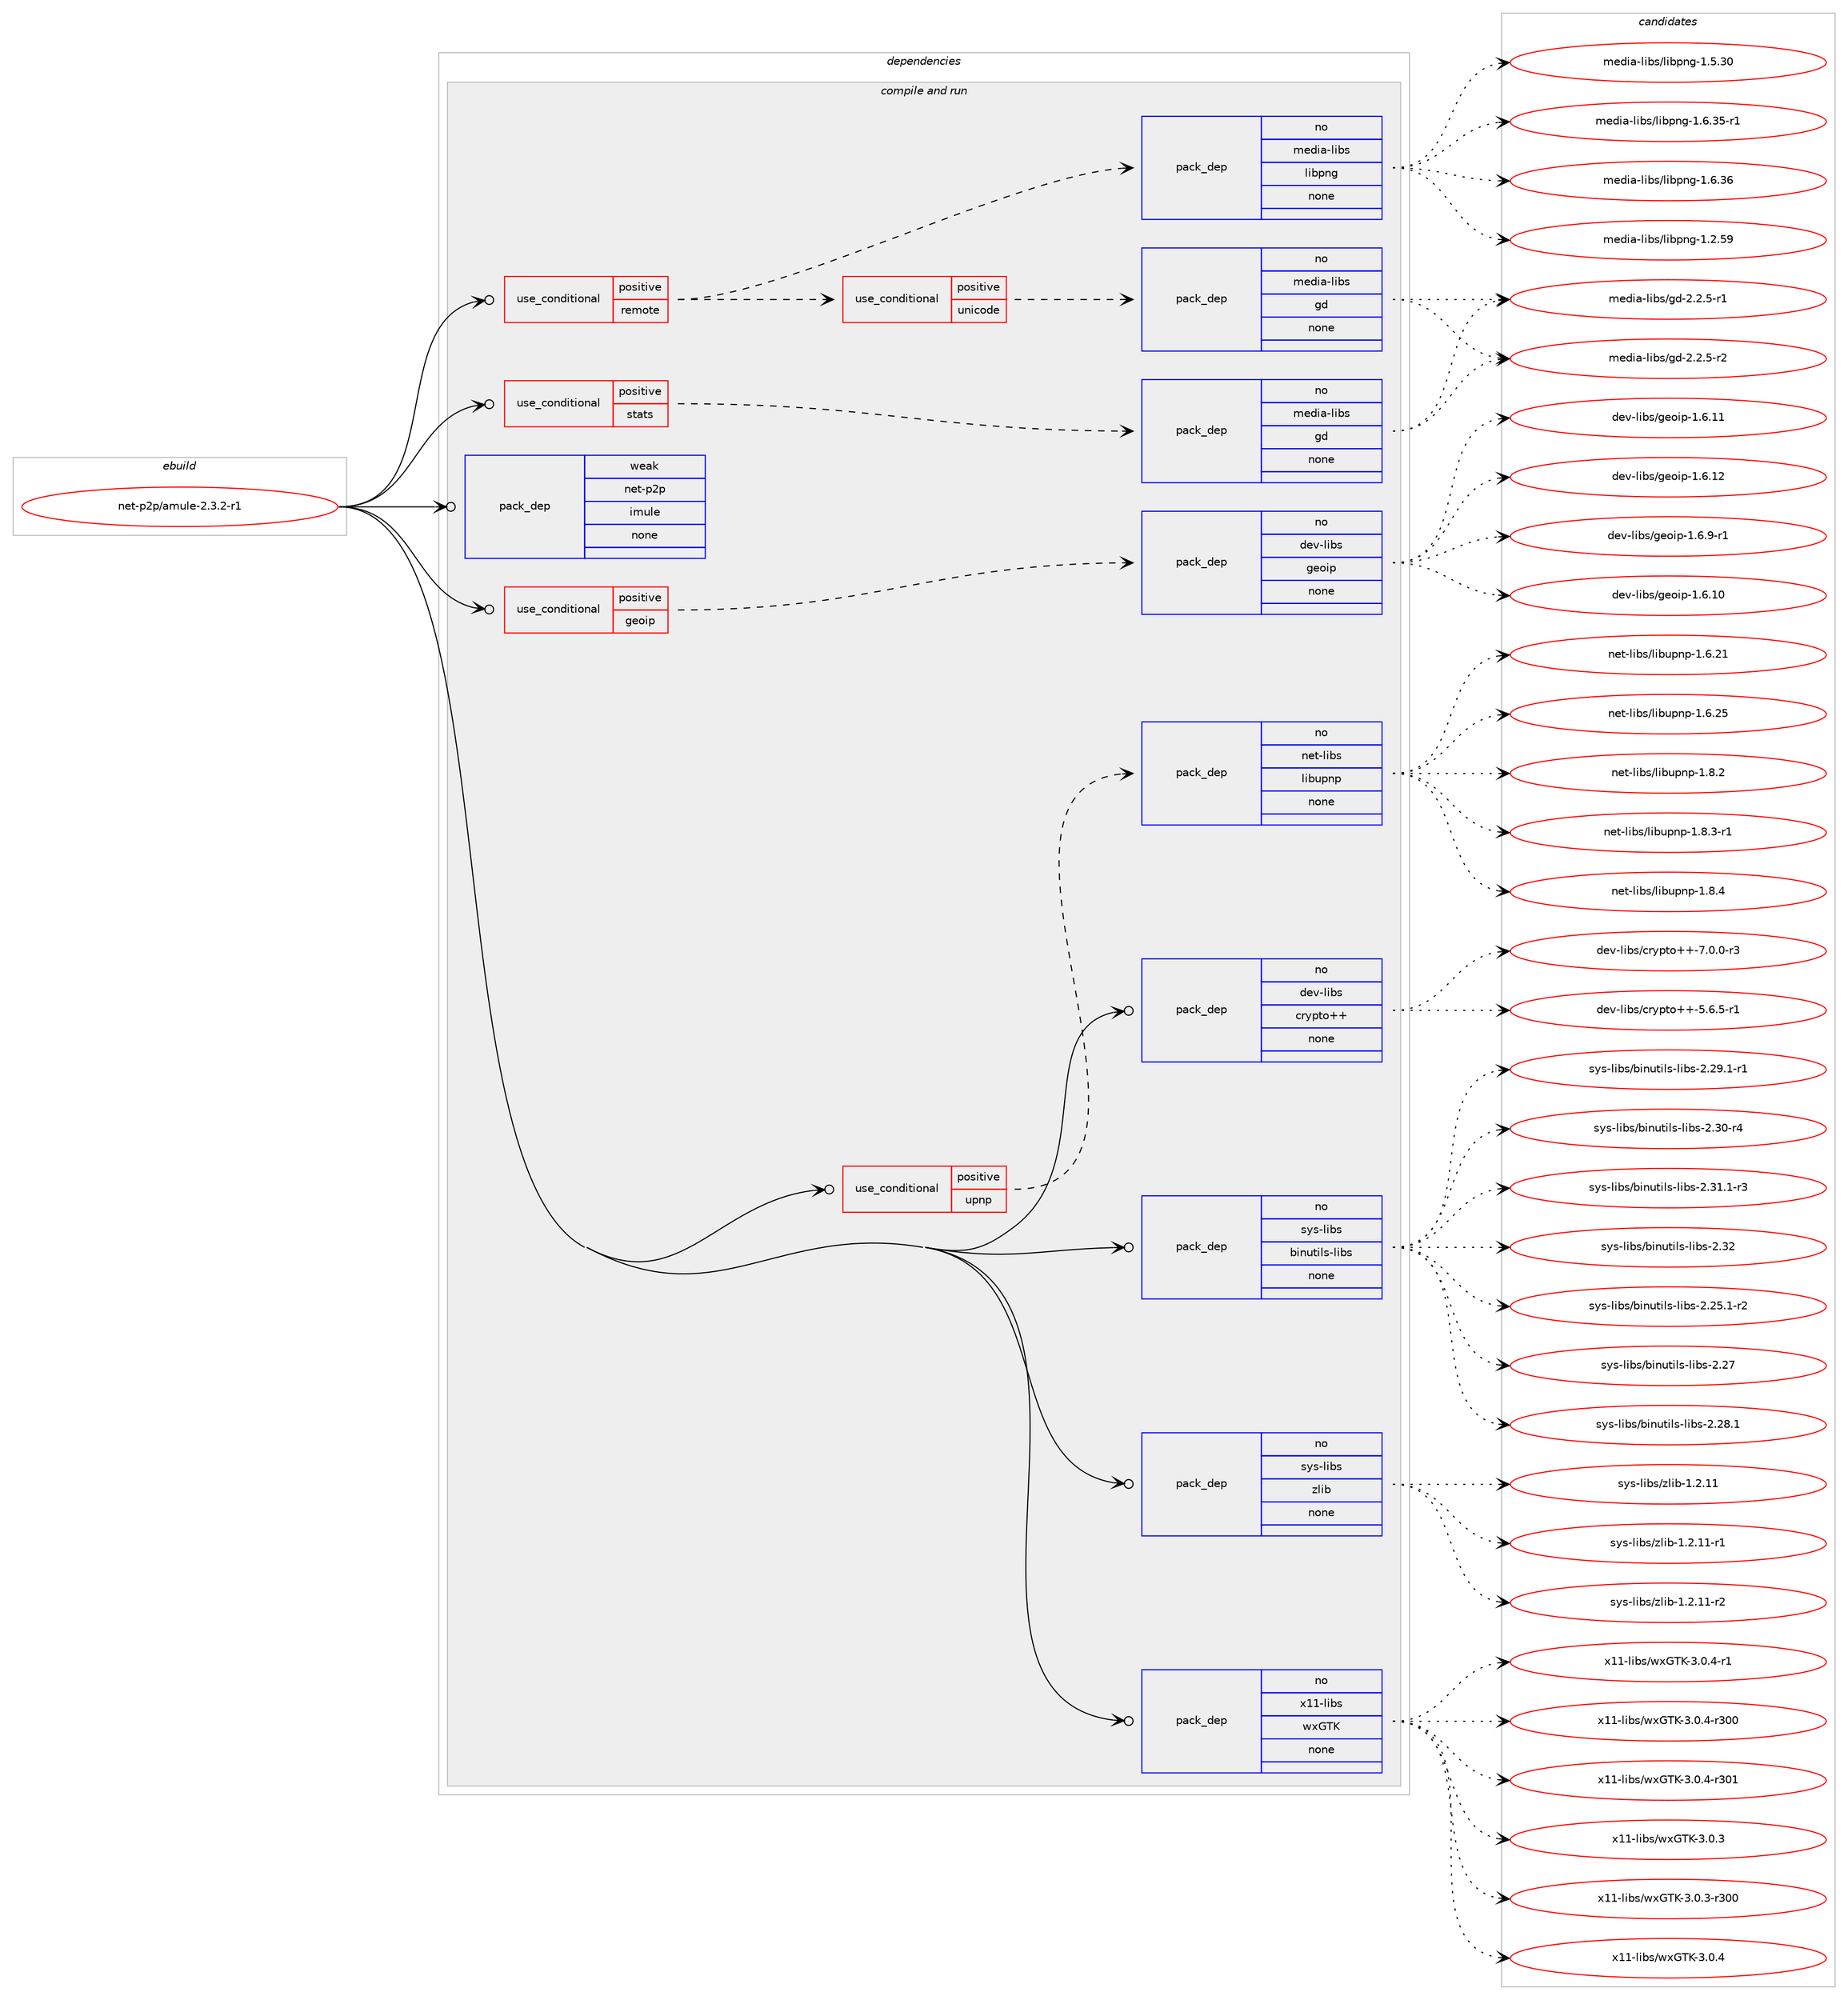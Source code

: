 digraph prolog {

# *************
# Graph options
# *************

newrank=true;
concentrate=true;
compound=true;
graph [rankdir=LR,fontname=Helvetica,fontsize=10,ranksep=1.5];#, ranksep=2.5, nodesep=0.2];
edge  [arrowhead=vee];
node  [fontname=Helvetica,fontsize=10];

# **********
# The ebuild
# **********

subgraph cluster_leftcol {
color=gray;
rank=same;
label=<<i>ebuild</i>>;
id [label="net-p2p/amule-2.3.2-r1", color=red, width=4, href="../net-p2p/amule-2.3.2-r1.svg"];
}

# ****************
# The dependencies
# ****************

subgraph cluster_midcol {
color=gray;
label=<<i>dependencies</i>>;
subgraph cluster_compile {
fillcolor="#eeeeee";
style=filled;
label=<<i>compile</i>>;
}
subgraph cluster_compileandrun {
fillcolor="#eeeeee";
style=filled;
label=<<i>compile and run</i>>;
subgraph cond449889 {
dependency1674978 [label=<<TABLE BORDER="0" CELLBORDER="1" CELLSPACING="0" CELLPADDING="4"><TR><TD ROWSPAN="3" CELLPADDING="10">use_conditional</TD></TR><TR><TD>positive</TD></TR><TR><TD>geoip</TD></TR></TABLE>>, shape=none, color=red];
subgraph pack1197725 {
dependency1674979 [label=<<TABLE BORDER="0" CELLBORDER="1" CELLSPACING="0" CELLPADDING="4" WIDTH="220"><TR><TD ROWSPAN="6" CELLPADDING="30">pack_dep</TD></TR><TR><TD WIDTH="110">no</TD></TR><TR><TD>dev-libs</TD></TR><TR><TD>geoip</TD></TR><TR><TD>none</TD></TR><TR><TD></TD></TR></TABLE>>, shape=none, color=blue];
}
dependency1674978:e -> dependency1674979:w [weight=20,style="dashed",arrowhead="vee"];
}
id:e -> dependency1674978:w [weight=20,style="solid",arrowhead="odotvee"];
subgraph cond449890 {
dependency1674980 [label=<<TABLE BORDER="0" CELLBORDER="1" CELLSPACING="0" CELLPADDING="4"><TR><TD ROWSPAN="3" CELLPADDING="10">use_conditional</TD></TR><TR><TD>positive</TD></TR><TR><TD>remote</TD></TR></TABLE>>, shape=none, color=red];
subgraph pack1197726 {
dependency1674981 [label=<<TABLE BORDER="0" CELLBORDER="1" CELLSPACING="0" CELLPADDING="4" WIDTH="220"><TR><TD ROWSPAN="6" CELLPADDING="30">pack_dep</TD></TR><TR><TD WIDTH="110">no</TD></TR><TR><TD>media-libs</TD></TR><TR><TD>libpng</TD></TR><TR><TD>none</TD></TR><TR><TD></TD></TR></TABLE>>, shape=none, color=blue];
}
dependency1674980:e -> dependency1674981:w [weight=20,style="dashed",arrowhead="vee"];
subgraph cond449891 {
dependency1674982 [label=<<TABLE BORDER="0" CELLBORDER="1" CELLSPACING="0" CELLPADDING="4"><TR><TD ROWSPAN="3" CELLPADDING="10">use_conditional</TD></TR><TR><TD>positive</TD></TR><TR><TD>unicode</TD></TR></TABLE>>, shape=none, color=red];
subgraph pack1197727 {
dependency1674983 [label=<<TABLE BORDER="0" CELLBORDER="1" CELLSPACING="0" CELLPADDING="4" WIDTH="220"><TR><TD ROWSPAN="6" CELLPADDING="30">pack_dep</TD></TR><TR><TD WIDTH="110">no</TD></TR><TR><TD>media-libs</TD></TR><TR><TD>gd</TD></TR><TR><TD>none</TD></TR><TR><TD></TD></TR></TABLE>>, shape=none, color=blue];
}
dependency1674982:e -> dependency1674983:w [weight=20,style="dashed",arrowhead="vee"];
}
dependency1674980:e -> dependency1674982:w [weight=20,style="dashed",arrowhead="vee"];
}
id:e -> dependency1674980:w [weight=20,style="solid",arrowhead="odotvee"];
subgraph cond449892 {
dependency1674984 [label=<<TABLE BORDER="0" CELLBORDER="1" CELLSPACING="0" CELLPADDING="4"><TR><TD ROWSPAN="3" CELLPADDING="10">use_conditional</TD></TR><TR><TD>positive</TD></TR><TR><TD>stats</TD></TR></TABLE>>, shape=none, color=red];
subgraph pack1197728 {
dependency1674985 [label=<<TABLE BORDER="0" CELLBORDER="1" CELLSPACING="0" CELLPADDING="4" WIDTH="220"><TR><TD ROWSPAN="6" CELLPADDING="30">pack_dep</TD></TR><TR><TD WIDTH="110">no</TD></TR><TR><TD>media-libs</TD></TR><TR><TD>gd</TD></TR><TR><TD>none</TD></TR><TR><TD></TD></TR></TABLE>>, shape=none, color=blue];
}
dependency1674984:e -> dependency1674985:w [weight=20,style="dashed",arrowhead="vee"];
}
id:e -> dependency1674984:w [weight=20,style="solid",arrowhead="odotvee"];
subgraph cond449893 {
dependency1674986 [label=<<TABLE BORDER="0" CELLBORDER="1" CELLSPACING="0" CELLPADDING="4"><TR><TD ROWSPAN="3" CELLPADDING="10">use_conditional</TD></TR><TR><TD>positive</TD></TR><TR><TD>upnp</TD></TR></TABLE>>, shape=none, color=red];
subgraph pack1197729 {
dependency1674987 [label=<<TABLE BORDER="0" CELLBORDER="1" CELLSPACING="0" CELLPADDING="4" WIDTH="220"><TR><TD ROWSPAN="6" CELLPADDING="30">pack_dep</TD></TR><TR><TD WIDTH="110">no</TD></TR><TR><TD>net-libs</TD></TR><TR><TD>libupnp</TD></TR><TR><TD>none</TD></TR><TR><TD></TD></TR></TABLE>>, shape=none, color=blue];
}
dependency1674986:e -> dependency1674987:w [weight=20,style="dashed",arrowhead="vee"];
}
id:e -> dependency1674986:w [weight=20,style="solid",arrowhead="odotvee"];
subgraph pack1197730 {
dependency1674988 [label=<<TABLE BORDER="0" CELLBORDER="1" CELLSPACING="0" CELLPADDING="4" WIDTH="220"><TR><TD ROWSPAN="6" CELLPADDING="30">pack_dep</TD></TR><TR><TD WIDTH="110">no</TD></TR><TR><TD>dev-libs</TD></TR><TR><TD>crypto++</TD></TR><TR><TD>none</TD></TR><TR><TD></TD></TR></TABLE>>, shape=none, color=blue];
}
id:e -> dependency1674988:w [weight=20,style="solid",arrowhead="odotvee"];
subgraph pack1197731 {
dependency1674989 [label=<<TABLE BORDER="0" CELLBORDER="1" CELLSPACING="0" CELLPADDING="4" WIDTH="220"><TR><TD ROWSPAN="6" CELLPADDING="30">pack_dep</TD></TR><TR><TD WIDTH="110">no</TD></TR><TR><TD>sys-libs</TD></TR><TR><TD>binutils-libs</TD></TR><TR><TD>none</TD></TR><TR><TD></TD></TR></TABLE>>, shape=none, color=blue];
}
id:e -> dependency1674989:w [weight=20,style="solid",arrowhead="odotvee"];
subgraph pack1197732 {
dependency1674990 [label=<<TABLE BORDER="0" CELLBORDER="1" CELLSPACING="0" CELLPADDING="4" WIDTH="220"><TR><TD ROWSPAN="6" CELLPADDING="30">pack_dep</TD></TR><TR><TD WIDTH="110">no</TD></TR><TR><TD>sys-libs</TD></TR><TR><TD>zlib</TD></TR><TR><TD>none</TD></TR><TR><TD></TD></TR></TABLE>>, shape=none, color=blue];
}
id:e -> dependency1674990:w [weight=20,style="solid",arrowhead="odotvee"];
subgraph pack1197733 {
dependency1674991 [label=<<TABLE BORDER="0" CELLBORDER="1" CELLSPACING="0" CELLPADDING="4" WIDTH="220"><TR><TD ROWSPAN="6" CELLPADDING="30">pack_dep</TD></TR><TR><TD WIDTH="110">no</TD></TR><TR><TD>x11-libs</TD></TR><TR><TD>wxGTK</TD></TR><TR><TD>none</TD></TR><TR><TD></TD></TR></TABLE>>, shape=none, color=blue];
}
id:e -> dependency1674991:w [weight=20,style="solid",arrowhead="odotvee"];
subgraph pack1197734 {
dependency1674992 [label=<<TABLE BORDER="0" CELLBORDER="1" CELLSPACING="0" CELLPADDING="4" WIDTH="220"><TR><TD ROWSPAN="6" CELLPADDING="30">pack_dep</TD></TR><TR><TD WIDTH="110">weak</TD></TR><TR><TD>net-p2p</TD></TR><TR><TD>imule</TD></TR><TR><TD>none</TD></TR><TR><TD></TD></TR></TABLE>>, shape=none, color=blue];
}
id:e -> dependency1674992:w [weight=20,style="solid",arrowhead="odotvee"];
}
subgraph cluster_run {
fillcolor="#eeeeee";
style=filled;
label=<<i>run</i>>;
}
}

# **************
# The candidates
# **************

subgraph cluster_choices {
rank=same;
color=gray;
label=<<i>candidates</i>>;

subgraph choice1197725 {
color=black;
nodesep=1;
choice10010111845108105981154710310111110511245494654464948 [label="dev-libs/geoip-1.6.10", color=red, width=4,href="../dev-libs/geoip-1.6.10.svg"];
choice10010111845108105981154710310111110511245494654464949 [label="dev-libs/geoip-1.6.11", color=red, width=4,href="../dev-libs/geoip-1.6.11.svg"];
choice10010111845108105981154710310111110511245494654464950 [label="dev-libs/geoip-1.6.12", color=red, width=4,href="../dev-libs/geoip-1.6.12.svg"];
choice1001011184510810598115471031011111051124549465446574511449 [label="dev-libs/geoip-1.6.9-r1", color=red, width=4,href="../dev-libs/geoip-1.6.9-r1.svg"];
dependency1674979:e -> choice10010111845108105981154710310111110511245494654464948:w [style=dotted,weight="100"];
dependency1674979:e -> choice10010111845108105981154710310111110511245494654464949:w [style=dotted,weight="100"];
dependency1674979:e -> choice10010111845108105981154710310111110511245494654464950:w [style=dotted,weight="100"];
dependency1674979:e -> choice1001011184510810598115471031011111051124549465446574511449:w [style=dotted,weight="100"];
}
subgraph choice1197726 {
color=black;
nodesep=1;
choice109101100105974510810598115471081059811211010345494650465357 [label="media-libs/libpng-1.2.59", color=red, width=4,href="../media-libs/libpng-1.2.59.svg"];
choice109101100105974510810598115471081059811211010345494653465148 [label="media-libs/libpng-1.5.30", color=red, width=4,href="../media-libs/libpng-1.5.30.svg"];
choice1091011001059745108105981154710810598112110103454946544651534511449 [label="media-libs/libpng-1.6.35-r1", color=red, width=4,href="../media-libs/libpng-1.6.35-r1.svg"];
choice109101100105974510810598115471081059811211010345494654465154 [label="media-libs/libpng-1.6.36", color=red, width=4,href="../media-libs/libpng-1.6.36.svg"];
dependency1674981:e -> choice109101100105974510810598115471081059811211010345494650465357:w [style=dotted,weight="100"];
dependency1674981:e -> choice109101100105974510810598115471081059811211010345494653465148:w [style=dotted,weight="100"];
dependency1674981:e -> choice1091011001059745108105981154710810598112110103454946544651534511449:w [style=dotted,weight="100"];
dependency1674981:e -> choice109101100105974510810598115471081059811211010345494654465154:w [style=dotted,weight="100"];
}
subgraph choice1197727 {
color=black;
nodesep=1;
choice109101100105974510810598115471031004550465046534511449 [label="media-libs/gd-2.2.5-r1", color=red, width=4,href="../media-libs/gd-2.2.5-r1.svg"];
choice109101100105974510810598115471031004550465046534511450 [label="media-libs/gd-2.2.5-r2", color=red, width=4,href="../media-libs/gd-2.2.5-r2.svg"];
dependency1674983:e -> choice109101100105974510810598115471031004550465046534511449:w [style=dotted,weight="100"];
dependency1674983:e -> choice109101100105974510810598115471031004550465046534511450:w [style=dotted,weight="100"];
}
subgraph choice1197728 {
color=black;
nodesep=1;
choice109101100105974510810598115471031004550465046534511449 [label="media-libs/gd-2.2.5-r1", color=red, width=4,href="../media-libs/gd-2.2.5-r1.svg"];
choice109101100105974510810598115471031004550465046534511450 [label="media-libs/gd-2.2.5-r2", color=red, width=4,href="../media-libs/gd-2.2.5-r2.svg"];
dependency1674985:e -> choice109101100105974510810598115471031004550465046534511449:w [style=dotted,weight="100"];
dependency1674985:e -> choice109101100105974510810598115471031004550465046534511450:w [style=dotted,weight="100"];
}
subgraph choice1197729 {
color=black;
nodesep=1;
choice1101011164510810598115471081059811711211011245494654465049 [label="net-libs/libupnp-1.6.21", color=red, width=4,href="../net-libs/libupnp-1.6.21.svg"];
choice1101011164510810598115471081059811711211011245494654465053 [label="net-libs/libupnp-1.6.25", color=red, width=4,href="../net-libs/libupnp-1.6.25.svg"];
choice11010111645108105981154710810598117112110112454946564650 [label="net-libs/libupnp-1.8.2", color=red, width=4,href="../net-libs/libupnp-1.8.2.svg"];
choice110101116451081059811547108105981171121101124549465646514511449 [label="net-libs/libupnp-1.8.3-r1", color=red, width=4,href="../net-libs/libupnp-1.8.3-r1.svg"];
choice11010111645108105981154710810598117112110112454946564652 [label="net-libs/libupnp-1.8.4", color=red, width=4,href="../net-libs/libupnp-1.8.4.svg"];
dependency1674987:e -> choice1101011164510810598115471081059811711211011245494654465049:w [style=dotted,weight="100"];
dependency1674987:e -> choice1101011164510810598115471081059811711211011245494654465053:w [style=dotted,weight="100"];
dependency1674987:e -> choice11010111645108105981154710810598117112110112454946564650:w [style=dotted,weight="100"];
dependency1674987:e -> choice110101116451081059811547108105981171121101124549465646514511449:w [style=dotted,weight="100"];
dependency1674987:e -> choice11010111645108105981154710810598117112110112454946564652:w [style=dotted,weight="100"];
}
subgraph choice1197730 {
color=black;
nodesep=1;
choice1001011184510810598115479911412111211611143434553465446534511449 [label="dev-libs/crypto++-5.6.5-r1", color=red, width=4,href="../dev-libs/crypto++-5.6.5-r1.svg"];
choice1001011184510810598115479911412111211611143434555464846484511451 [label="dev-libs/crypto++-7.0.0-r3", color=red, width=4,href="../dev-libs/crypto++-7.0.0-r3.svg"];
dependency1674988:e -> choice1001011184510810598115479911412111211611143434553465446534511449:w [style=dotted,weight="100"];
dependency1674988:e -> choice1001011184510810598115479911412111211611143434555464846484511451:w [style=dotted,weight="100"];
}
subgraph choice1197731 {
color=black;
nodesep=1;
choice115121115451081059811547981051101171161051081154510810598115455046505346494511450 [label="sys-libs/binutils-libs-2.25.1-r2", color=red, width=4,href="../sys-libs/binutils-libs-2.25.1-r2.svg"];
choice1151211154510810598115479810511011711610510811545108105981154550465055 [label="sys-libs/binutils-libs-2.27", color=red, width=4,href="../sys-libs/binutils-libs-2.27.svg"];
choice11512111545108105981154798105110117116105108115451081059811545504650564649 [label="sys-libs/binutils-libs-2.28.1", color=red, width=4,href="../sys-libs/binutils-libs-2.28.1.svg"];
choice115121115451081059811547981051101171161051081154510810598115455046505746494511449 [label="sys-libs/binutils-libs-2.29.1-r1", color=red, width=4,href="../sys-libs/binutils-libs-2.29.1-r1.svg"];
choice11512111545108105981154798105110117116105108115451081059811545504651484511452 [label="sys-libs/binutils-libs-2.30-r4", color=red, width=4,href="../sys-libs/binutils-libs-2.30-r4.svg"];
choice115121115451081059811547981051101171161051081154510810598115455046514946494511451 [label="sys-libs/binutils-libs-2.31.1-r3", color=red, width=4,href="../sys-libs/binutils-libs-2.31.1-r3.svg"];
choice1151211154510810598115479810511011711610510811545108105981154550465150 [label="sys-libs/binutils-libs-2.32", color=red, width=4,href="../sys-libs/binutils-libs-2.32.svg"];
dependency1674989:e -> choice115121115451081059811547981051101171161051081154510810598115455046505346494511450:w [style=dotted,weight="100"];
dependency1674989:e -> choice1151211154510810598115479810511011711610510811545108105981154550465055:w [style=dotted,weight="100"];
dependency1674989:e -> choice11512111545108105981154798105110117116105108115451081059811545504650564649:w [style=dotted,weight="100"];
dependency1674989:e -> choice115121115451081059811547981051101171161051081154510810598115455046505746494511449:w [style=dotted,weight="100"];
dependency1674989:e -> choice11512111545108105981154798105110117116105108115451081059811545504651484511452:w [style=dotted,weight="100"];
dependency1674989:e -> choice115121115451081059811547981051101171161051081154510810598115455046514946494511451:w [style=dotted,weight="100"];
dependency1674989:e -> choice1151211154510810598115479810511011711610510811545108105981154550465150:w [style=dotted,weight="100"];
}
subgraph choice1197732 {
color=black;
nodesep=1;
choice1151211154510810598115471221081059845494650464949 [label="sys-libs/zlib-1.2.11", color=red, width=4,href="../sys-libs/zlib-1.2.11.svg"];
choice11512111545108105981154712210810598454946504649494511449 [label="sys-libs/zlib-1.2.11-r1", color=red, width=4,href="../sys-libs/zlib-1.2.11-r1.svg"];
choice11512111545108105981154712210810598454946504649494511450 [label="sys-libs/zlib-1.2.11-r2", color=red, width=4,href="../sys-libs/zlib-1.2.11-r2.svg"];
dependency1674990:e -> choice1151211154510810598115471221081059845494650464949:w [style=dotted,weight="100"];
dependency1674990:e -> choice11512111545108105981154712210810598454946504649494511449:w [style=dotted,weight="100"];
dependency1674990:e -> choice11512111545108105981154712210810598454946504649494511450:w [style=dotted,weight="100"];
}
subgraph choice1197733 {
color=black;
nodesep=1;
choice1204949451081059811547119120718475455146484651 [label="x11-libs/wxGTK-3.0.3", color=red, width=4,href="../x11-libs/wxGTK-3.0.3.svg"];
choice120494945108105981154711912071847545514648465145114514848 [label="x11-libs/wxGTK-3.0.3-r300", color=red, width=4,href="../x11-libs/wxGTK-3.0.3-r300.svg"];
choice1204949451081059811547119120718475455146484652 [label="x11-libs/wxGTK-3.0.4", color=red, width=4,href="../x11-libs/wxGTK-3.0.4.svg"];
choice12049494510810598115471191207184754551464846524511449 [label="x11-libs/wxGTK-3.0.4-r1", color=red, width=4,href="../x11-libs/wxGTK-3.0.4-r1.svg"];
choice120494945108105981154711912071847545514648465245114514848 [label="x11-libs/wxGTK-3.0.4-r300", color=red, width=4,href="../x11-libs/wxGTK-3.0.4-r300.svg"];
choice120494945108105981154711912071847545514648465245114514849 [label="x11-libs/wxGTK-3.0.4-r301", color=red, width=4,href="../x11-libs/wxGTK-3.0.4-r301.svg"];
dependency1674991:e -> choice1204949451081059811547119120718475455146484651:w [style=dotted,weight="100"];
dependency1674991:e -> choice120494945108105981154711912071847545514648465145114514848:w [style=dotted,weight="100"];
dependency1674991:e -> choice1204949451081059811547119120718475455146484652:w [style=dotted,weight="100"];
dependency1674991:e -> choice12049494510810598115471191207184754551464846524511449:w [style=dotted,weight="100"];
dependency1674991:e -> choice120494945108105981154711912071847545514648465245114514848:w [style=dotted,weight="100"];
dependency1674991:e -> choice120494945108105981154711912071847545514648465245114514849:w [style=dotted,weight="100"];
}
subgraph choice1197734 {
color=black;
nodesep=1;
}
}

}
